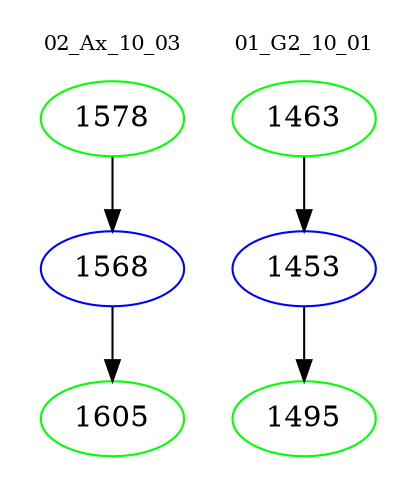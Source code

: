 digraph{
subgraph cluster_0 {
color = white
label = "02_Ax_10_03";
fontsize=10;
T0_1578 [label="1578", color="green"]
T0_1578 -> T0_1568 [color="black"]
T0_1568 [label="1568", color="blue"]
T0_1568 -> T0_1605 [color="black"]
T0_1605 [label="1605", color="green"]
}
subgraph cluster_1 {
color = white
label = "01_G2_10_01";
fontsize=10;
T1_1463 [label="1463", color="green"]
T1_1463 -> T1_1453 [color="black"]
T1_1453 [label="1453", color="blue"]
T1_1453 -> T1_1495 [color="black"]
T1_1495 [label="1495", color="green"]
}
}
